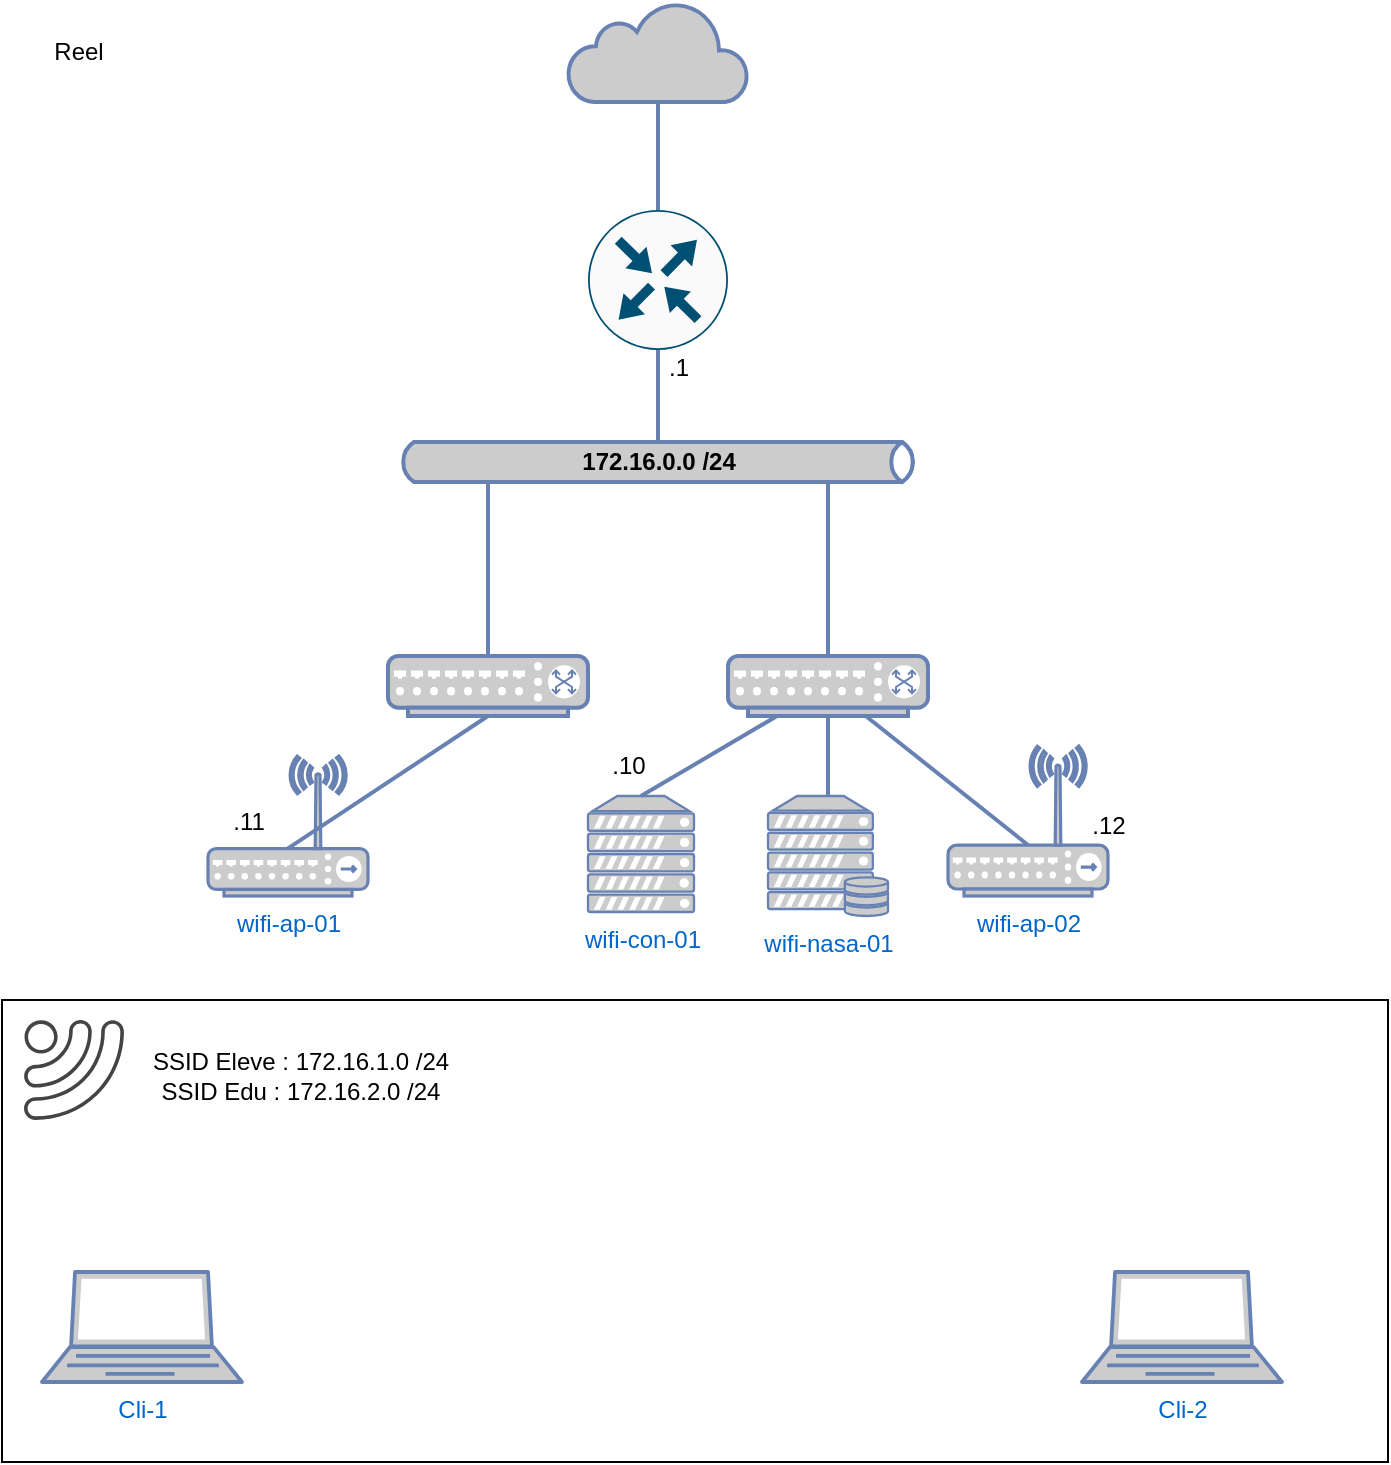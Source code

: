 <mxfile version="24.0.4" type="device">
  <diagram name="Page-1" id="UGERrRTtrFB4jtHQJWO9">
    <mxGraphModel dx="1760" dy="2155" grid="1" gridSize="10" guides="1" tooltips="1" connect="1" arrows="1" fold="1" page="1" pageScale="1" pageWidth="827" pageHeight="1169" math="0" shadow="0">
      <root>
        <mxCell id="0" />
        <mxCell id="1" parent="0" />
        <mxCell id="h2X1f5EoMMbDEtBi3-Ch-1" value="" style="rounded=0;whiteSpace=wrap;html=1;fillColor=none;" vertex="1" parent="1">
          <mxGeometry x="97" y="-161" width="693" height="231" as="geometry" />
        </mxCell>
        <mxCell id="cvG3VCdItDC6tDdGZ3lL-1" value="&lt;font color=&quot;#000000&quot;&gt;&lt;b&gt;172.16.0.0 /24&lt;/b&gt;&lt;/font&gt;" style="html=1;fillColor=#CCCCCC;strokeColor=#6881B3;gradientColor=none;gradientDirection=north;strokeWidth=2;shape=mxgraph.networks.bus;gradientColor=none;gradientDirection=north;fontColor=#ffffff;perimeter=backbonePerimeter;backboneSize=20;" parent="1" vertex="1">
          <mxGeometry x="295" y="-440" width="260" height="20" as="geometry" />
        </mxCell>
        <mxCell id="cvG3VCdItDC6tDdGZ3lL-2" value="" style="strokeColor=#6881B3;edgeStyle=none;rounded=0;endArrow=none;html=1;strokeWidth=2;" parent="1" source="cvG3VCdItDC6tDdGZ3lL-19" target="cvG3VCdItDC6tDdGZ3lL-1" edge="1">
          <mxGeometry relative="1" as="geometry">
            <mxPoint x="260" y="-320" as="sourcePoint" />
          </mxGeometry>
        </mxCell>
        <mxCell id="cvG3VCdItDC6tDdGZ3lL-3" value="" style="strokeColor=#6881B3;edgeStyle=none;rounded=0;endArrow=none;html=1;strokeWidth=2;" parent="1" source="cvG3VCdItDC6tDdGZ3lL-23" target="cvG3VCdItDC6tDdGZ3lL-1" edge="1">
          <mxGeometry relative="1" as="geometry">
            <mxPoint x="320" y="-320" as="sourcePoint" />
          </mxGeometry>
        </mxCell>
        <mxCell id="cvG3VCdItDC6tDdGZ3lL-6" value="" style="strokeColor=#6881B3;edgeStyle=none;rounded=0;endArrow=none;html=1;strokeWidth=2;" parent="1" source="cvG3VCdItDC6tDdGZ3lL-19" target="cvG3VCdItDC6tDdGZ3lL-18" edge="1">
          <mxGeometry relative="1" as="geometry">
            <mxPoint x="260" y="-176" as="sourcePoint" />
          </mxGeometry>
        </mxCell>
        <mxCell id="cvG3VCdItDC6tDdGZ3lL-7" value="" style="strokeColor=#6881B3;edgeStyle=none;rounded=0;endArrow=none;html=1;strokeWidth=2;" parent="1" source="cvG3VCdItDC6tDdGZ3lL-22" target="cvG3VCdItDC6tDdGZ3lL-1" edge="1">
          <mxGeometry relative="1" as="geometry">
            <mxPoint x="320" y="-180" as="sourcePoint" />
          </mxGeometry>
        </mxCell>
        <mxCell id="cvG3VCdItDC6tDdGZ3lL-12" value="wifi-ap-01" style="fontColor=#0066CC;verticalAlign=top;verticalLabelPosition=bottom;labelPosition=center;align=center;html=1;outlineConnect=0;fillColor=#CCCCCC;strokeColor=#6881B3;gradientColor=none;gradientDirection=north;strokeWidth=2;shape=mxgraph.networks.wireless_hub;points=[[0,0.7,0,0,0],[0.02,0.94,0,0,0],[0.5,0.66,0,0,0],[0.5,1,0,0,0],[0.55,0,0,0,0],[0.82,0,0,0,0],[0.98,0.94,0,0,0],[1,0.7,0,0,0]];" parent="1" vertex="1">
          <mxGeometry x="200" y="-283" width="80" height="70" as="geometry" />
        </mxCell>
        <mxCell id="cvG3VCdItDC6tDdGZ3lL-13" value="wifi-nasa-01" style="fontColor=#0066CC;verticalAlign=top;verticalLabelPosition=bottom;labelPosition=center;align=center;html=1;outlineConnect=0;fillColor=#CCCCCC;strokeColor=#6881B3;gradientColor=none;gradientDirection=north;strokeWidth=2;shape=mxgraph.networks.server_storage;" parent="1" vertex="1">
          <mxGeometry x="480" y="-263" width="60" height="60" as="geometry" />
        </mxCell>
        <mxCell id="cvG3VCdItDC6tDdGZ3lL-15" value="Cli-1" style="fontColor=#0066CC;verticalAlign=top;verticalLabelPosition=bottom;labelPosition=center;align=center;html=1;outlineConnect=0;fillColor=#CCCCCC;strokeColor=#6881B3;gradientColor=none;gradientDirection=north;strokeWidth=2;shape=mxgraph.networks.laptop;" parent="1" vertex="1">
          <mxGeometry x="117" y="-25" width="100" height="55" as="geometry" />
        </mxCell>
        <mxCell id="cvG3VCdItDC6tDdGZ3lL-16" value="Cli-2" style="fontColor=#0066CC;verticalAlign=top;verticalLabelPosition=bottom;labelPosition=center;align=center;html=1;outlineConnect=0;fillColor=#CCCCCC;strokeColor=#6881B3;gradientColor=none;gradientDirection=north;strokeWidth=2;shape=mxgraph.networks.laptop;" parent="1" vertex="1">
          <mxGeometry x="637" y="-25" width="100" height="55" as="geometry" />
        </mxCell>
        <mxCell id="cvG3VCdItDC6tDdGZ3lL-17" value="wifi-con-01" style="fontColor=#0066CC;verticalAlign=top;verticalLabelPosition=bottom;labelPosition=center;align=center;html=1;outlineConnect=0;fillColor=#CCCCCC;strokeColor=#6881B3;gradientColor=none;gradientDirection=north;strokeWidth=2;shape=mxgraph.networks.server;" parent="1" vertex="1">
          <mxGeometry x="390" y="-263" width="53" height="58" as="geometry" />
        </mxCell>
        <mxCell id="cvG3VCdItDC6tDdGZ3lL-18" value="" style="html=1;outlineConnect=0;fillColor=#CCCCCC;strokeColor=#6881B3;gradientColor=none;gradientDirection=north;strokeWidth=2;shape=mxgraph.networks.cloud;fontColor=#ffffff;" parent="1" vertex="1">
          <mxGeometry x="380" y="-660" width="90" height="50" as="geometry" />
        </mxCell>
        <mxCell id="cvG3VCdItDC6tDdGZ3lL-19" value="" style="sketch=0;points=[[0.5,0,0],[1,0.5,0],[0.5,1,0],[0,0.5,0],[0.145,0.145,0],[0.856,0.145,0],[0.855,0.856,0],[0.145,0.855,0]];verticalLabelPosition=bottom;html=1;verticalAlign=top;aspect=fixed;align=center;pointerEvents=1;shape=mxgraph.cisco19.rect;prIcon=router;fillColor=#FAFAFA;strokeColor=#005073;" parent="1" vertex="1">
          <mxGeometry x="390" y="-556" width="70" height="70" as="geometry" />
        </mxCell>
        <mxCell id="cvG3VCdItDC6tDdGZ3lL-20" value="Reel" style="text;html=1;align=center;verticalAlign=middle;resizable=0;points=[];autosize=1;strokeColor=none;fillColor=none;" parent="1" vertex="1">
          <mxGeometry x="110" y="-650" width="50" height="30" as="geometry" />
        </mxCell>
        <mxCell id="cvG3VCdItDC6tDdGZ3lL-22" value="" style="fontColor=#0066CC;verticalAlign=top;verticalLabelPosition=bottom;labelPosition=center;align=center;html=1;outlineConnect=0;fillColor=#CCCCCC;strokeColor=#6881B3;gradientColor=none;gradientDirection=north;strokeWidth=2;shape=mxgraph.networks.switch;" parent="1" vertex="1">
          <mxGeometry x="290" y="-333" width="100" height="30" as="geometry" />
        </mxCell>
        <mxCell id="cvG3VCdItDC6tDdGZ3lL-23" value="" style="fontColor=#0066CC;verticalAlign=top;verticalLabelPosition=bottom;labelPosition=center;align=center;html=1;outlineConnect=0;fillColor=#CCCCCC;strokeColor=#6881B3;gradientColor=none;gradientDirection=north;strokeWidth=2;shape=mxgraph.networks.switch;" parent="1" vertex="1">
          <mxGeometry x="460" y="-333" width="100" height="30" as="geometry" />
        </mxCell>
        <mxCell id="cvG3VCdItDC6tDdGZ3lL-26" value="" style="strokeColor=#6881B3;edgeStyle=none;rounded=0;endArrow=none;html=1;strokeWidth=2;entryX=0.5;entryY=0;entryDx=0;entryDy=0;entryPerimeter=0;" parent="1" source="cvG3VCdItDC6tDdGZ3lL-23" target="cvG3VCdItDC6tDdGZ3lL-17" edge="1">
          <mxGeometry relative="1" as="geometry">
            <mxPoint x="520" y="-323" as="sourcePoint" />
            <mxPoint x="520" y="-485" as="targetPoint" />
          </mxGeometry>
        </mxCell>
        <mxCell id="cvG3VCdItDC6tDdGZ3lL-27" value="" style="strokeColor=#6881B3;edgeStyle=none;rounded=0;endArrow=none;html=1;strokeWidth=2;entryX=0.5;entryY=1;entryDx=0;entryDy=0;entryPerimeter=0;" parent="1" source="cvG3VCdItDC6tDdGZ3lL-13" target="cvG3VCdItDC6tDdGZ3lL-23" edge="1">
          <mxGeometry relative="1" as="geometry">
            <mxPoint x="350" y="-323" as="sourcePoint" />
            <mxPoint x="350" y="-485" as="targetPoint" />
          </mxGeometry>
        </mxCell>
        <mxCell id="cvG3VCdItDC6tDdGZ3lL-29" value="" style="strokeColor=#6881B3;edgeStyle=none;rounded=0;endArrow=none;html=1;strokeWidth=2;exitX=0.5;exitY=0.66;exitDx=0;exitDy=0;exitPerimeter=0;entryX=0.5;entryY=1;entryDx=0;entryDy=0;entryPerimeter=0;" parent="1" source="cvG3VCdItDC6tDdGZ3lL-12" target="cvG3VCdItDC6tDdGZ3lL-22" edge="1">
          <mxGeometry relative="1" as="geometry">
            <mxPoint x="350" y="-323" as="sourcePoint" />
            <mxPoint x="350" y="-484" as="targetPoint" />
          </mxGeometry>
        </mxCell>
        <mxCell id="cvG3VCdItDC6tDdGZ3lL-30" value="wifi-ap-02" style="fontColor=#0066CC;verticalAlign=top;verticalLabelPosition=bottom;labelPosition=center;align=center;html=1;outlineConnect=0;fillColor=#CCCCCC;strokeColor=#6881B3;gradientColor=none;gradientDirection=north;strokeWidth=2;shape=mxgraph.networks.wireless_hub;points=[[0,0.7,0,0,0],[0.02,0.94,0,0,0],[0.5,0.66,0,0,0],[0.5,1,0,0,0],[0.55,0,0,0,0],[0.82,0,0,0,0],[0.98,0.94,0,0,0],[1,0.7,0,0,0]];" parent="1" vertex="1">
          <mxGeometry x="570" y="-288" width="80" height="75" as="geometry" />
        </mxCell>
        <mxCell id="cvG3VCdItDC6tDdGZ3lL-32" value="" style="strokeColor=#6881B3;edgeStyle=none;rounded=0;endArrow=none;html=1;strokeWidth=2;exitX=0.5;exitY=0.66;exitDx=0;exitDy=0;exitPerimeter=0;" parent="1" source="cvG3VCdItDC6tDdGZ3lL-30" target="cvG3VCdItDC6tDdGZ3lL-23" edge="1">
          <mxGeometry relative="1" as="geometry">
            <mxPoint x="549" y="-253" as="sourcePoint" />
            <mxPoint x="520" y="-293" as="targetPoint" />
          </mxGeometry>
        </mxCell>
        <mxCell id="cvG3VCdItDC6tDdGZ3lL-41" value=".10" style="text;html=1;align=center;verticalAlign=middle;resizable=0;points=[];autosize=1;strokeColor=none;fillColor=none;" parent="1" vertex="1">
          <mxGeometry x="390" y="-293" width="40" height="30" as="geometry" />
        </mxCell>
        <mxCell id="cvG3VCdItDC6tDdGZ3lL-42" value=".11" style="text;html=1;align=center;verticalAlign=middle;resizable=0;points=[];autosize=1;strokeColor=none;fillColor=none;" parent="1" vertex="1">
          <mxGeometry x="200" y="-265.5" width="40" height="30" as="geometry" />
        </mxCell>
        <mxCell id="cvG3VCdItDC6tDdGZ3lL-43" value=".12" style="text;html=1;align=center;verticalAlign=middle;resizable=0;points=[];autosize=1;strokeColor=none;fillColor=none;" parent="1" vertex="1">
          <mxGeometry x="630" y="-263" width="40" height="30" as="geometry" />
        </mxCell>
        <mxCell id="n-mkXnNXP8fDGp-6rKG4-1" value=".1" style="text;html=1;align=center;verticalAlign=middle;resizable=0;points=[];autosize=1;strokeColor=none;fillColor=none;" parent="1" vertex="1">
          <mxGeometry x="420" y="-492" width="30" height="30" as="geometry" />
        </mxCell>
        <mxCell id="h2X1f5EoMMbDEtBi3-Ch-2" value="" style="sketch=0;pointerEvents=1;shadow=0;dashed=0;html=1;strokeColor=none;fillColor=#434445;aspect=fixed;labelPosition=center;verticalLabelPosition=bottom;verticalAlign=top;align=center;outlineConnect=0;shape=mxgraph.vvd.wi_fi;rotation=90;" vertex="1" parent="1">
          <mxGeometry x="108" y="-151" width="50" height="50" as="geometry" />
        </mxCell>
        <mxCell id="h2X1f5EoMMbDEtBi3-Ch-3" value="SSID Eleve : 172.16.1.0 /24&lt;br&gt;SSID Edu : 172.16.2.0 /24" style="text;html=1;align=center;verticalAlign=middle;resizable=0;points=[];autosize=1;strokeColor=none;fillColor=none;" vertex="1" parent="1">
          <mxGeometry x="161" y="-143" width="170" height="40" as="geometry" />
        </mxCell>
      </root>
    </mxGraphModel>
  </diagram>
</mxfile>
